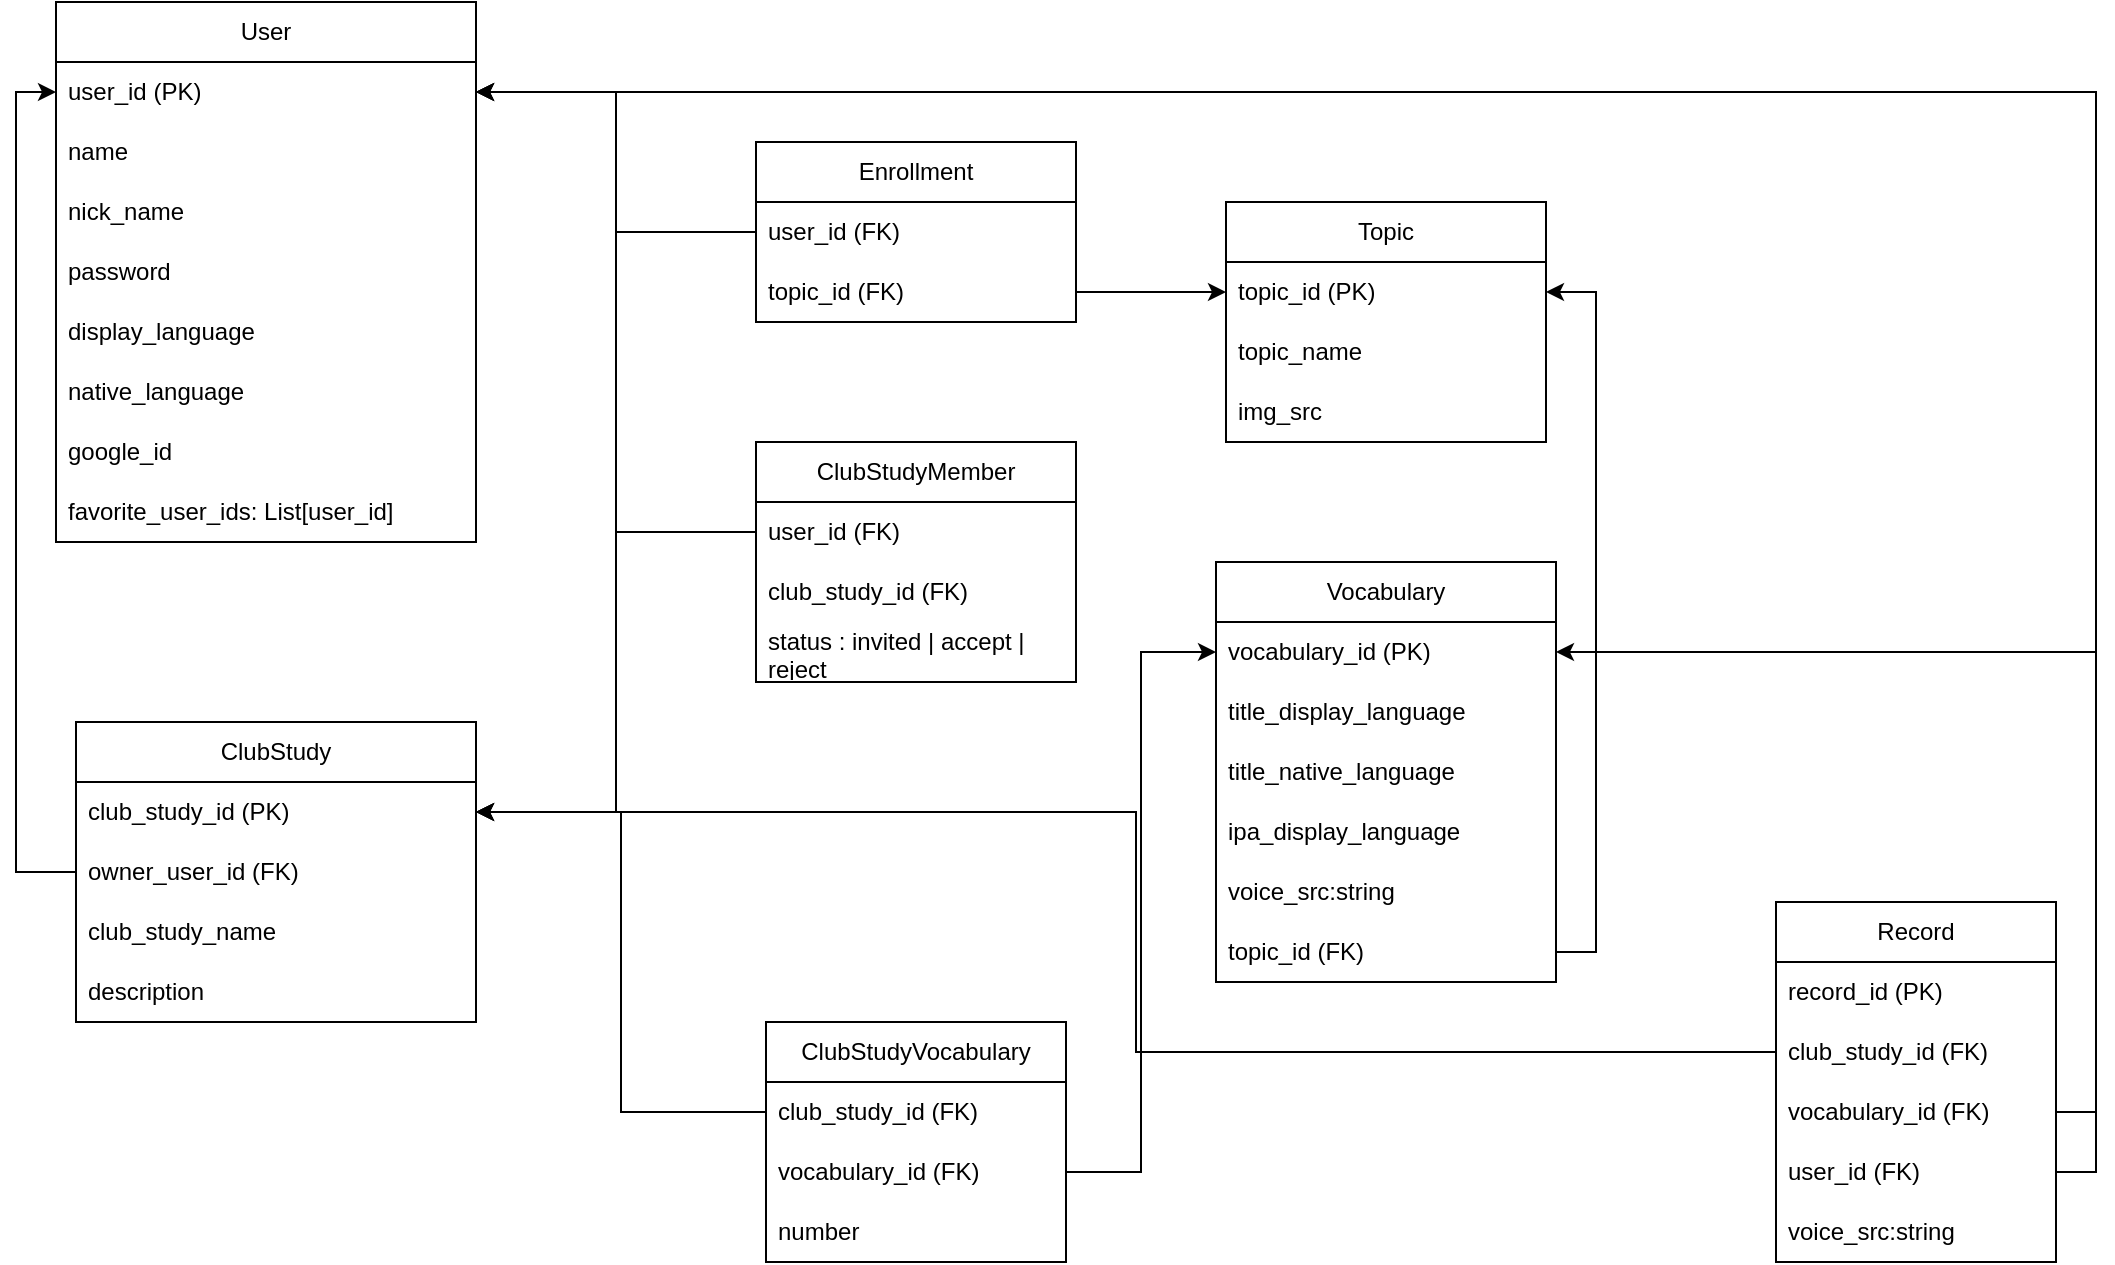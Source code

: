 <mxfile>
    <diagram name="Page-1" id="pIwFi4DEmgJ2Dz0jESEC">
        <mxGraphModel dx="1221" dy="1974" grid="1" gridSize="10" guides="1" tooltips="1" connect="1" arrows="0" fold="1" page="1" pageScale="1" pageWidth="850" pageHeight="1100" math="0" shadow="0">
            <root>
                <mxCell id="0"/>
                <mxCell id="1" parent="0"/>
                <mxCell id="Hejakxr9moi0r46bq7eR-187" value="User&lt;br&gt;" style="swimlane;fontStyle=0;childLayout=stackLayout;horizontal=1;startSize=30;horizontalStack=0;resizeParent=1;resizeParentMax=0;resizeLast=0;collapsible=1;marginBottom=0;whiteSpace=wrap;html=1;" vertex="1" parent="1">
                    <mxGeometry x="820" y="-940" width="210" height="270" as="geometry"/>
                </mxCell>
                <mxCell id="Hejakxr9moi0r46bq7eR-188" value="user_id (PK)" style="text;strokeColor=none;fillColor=none;align=left;verticalAlign=middle;spacingLeft=4;spacingRight=4;overflow=hidden;points=[[0,0.5],[1,0.5]];portConstraint=eastwest;rotatable=0;whiteSpace=wrap;html=1;fontStyle=0" vertex="1" parent="Hejakxr9moi0r46bq7eR-187">
                    <mxGeometry y="30" width="210" height="30" as="geometry"/>
                </mxCell>
                <mxCell id="Hejakxr9moi0r46bq7eR-189" value="name" style="text;strokeColor=none;fillColor=none;align=left;verticalAlign=middle;spacingLeft=4;spacingRight=4;overflow=hidden;points=[[0,0.5],[1,0.5]];portConstraint=eastwest;rotatable=0;whiteSpace=wrap;html=1;" vertex="1" parent="Hejakxr9moi0r46bq7eR-187">
                    <mxGeometry y="60" width="210" height="30" as="geometry"/>
                </mxCell>
                <mxCell id="Hejakxr9moi0r46bq7eR-190" value="nick_name" style="text;strokeColor=none;fillColor=none;align=left;verticalAlign=middle;spacingLeft=4;spacingRight=4;overflow=hidden;points=[[0,0.5],[1,0.5]];portConstraint=eastwest;rotatable=0;whiteSpace=wrap;html=1;" vertex="1" parent="Hejakxr9moi0r46bq7eR-187">
                    <mxGeometry y="90" width="210" height="30" as="geometry"/>
                </mxCell>
                <mxCell id="Hejakxr9moi0r46bq7eR-191" value="password" style="text;strokeColor=none;fillColor=none;align=left;verticalAlign=middle;spacingLeft=4;spacingRight=4;overflow=hidden;points=[[0,0.5],[1,0.5]];portConstraint=eastwest;rotatable=0;whiteSpace=wrap;html=1;" vertex="1" parent="Hejakxr9moi0r46bq7eR-187">
                    <mxGeometry y="120" width="210" height="30" as="geometry"/>
                </mxCell>
                <mxCell id="Hejakxr9moi0r46bq7eR-192" value="display_language" style="text;strokeColor=none;fillColor=none;align=left;verticalAlign=middle;spacingLeft=4;spacingRight=4;overflow=hidden;points=[[0,0.5],[1,0.5]];portConstraint=eastwest;rotatable=0;whiteSpace=wrap;html=1;" vertex="1" parent="Hejakxr9moi0r46bq7eR-187">
                    <mxGeometry y="150" width="210" height="30" as="geometry"/>
                </mxCell>
                <mxCell id="Hejakxr9moi0r46bq7eR-193" value="native_language" style="text;strokeColor=none;fillColor=none;align=left;verticalAlign=middle;spacingLeft=4;spacingRight=4;overflow=hidden;points=[[0,0.5],[1,0.5]];portConstraint=eastwest;rotatable=0;whiteSpace=wrap;html=1;" vertex="1" parent="Hejakxr9moi0r46bq7eR-187">
                    <mxGeometry y="180" width="210" height="30" as="geometry"/>
                </mxCell>
                <mxCell id="Hejakxr9moi0r46bq7eR-194" value="google_id" style="text;strokeColor=none;fillColor=none;align=left;verticalAlign=middle;spacingLeft=4;spacingRight=4;overflow=hidden;points=[[0,0.5],[1,0.5]];portConstraint=eastwest;rotatable=0;whiteSpace=wrap;html=1;" vertex="1" parent="Hejakxr9moi0r46bq7eR-187">
                    <mxGeometry y="210" width="210" height="30" as="geometry"/>
                </mxCell>
                <mxCell id="Hejakxr9moi0r46bq7eR-195" value="favorite_user_ids: List[user_id]" style="text;strokeColor=none;fillColor=none;align=left;verticalAlign=middle;spacingLeft=4;spacingRight=4;overflow=hidden;points=[[0,0.5],[1,0.5]];portConstraint=eastwest;rotatable=0;whiteSpace=wrap;html=1;" vertex="1" parent="Hejakxr9moi0r46bq7eR-187">
                    <mxGeometry y="240" width="210" height="30" as="geometry"/>
                </mxCell>
                <mxCell id="Hejakxr9moi0r46bq7eR-196" value="Topic" style="swimlane;fontStyle=0;childLayout=stackLayout;horizontal=1;startSize=30;horizontalStack=0;resizeParent=1;resizeParentMax=0;resizeLast=0;collapsible=1;marginBottom=0;whiteSpace=wrap;html=1;" vertex="1" parent="1">
                    <mxGeometry x="1405" y="-840" width="160" height="120" as="geometry"/>
                </mxCell>
                <mxCell id="Hejakxr9moi0r46bq7eR-197" value="topic_id (PK)" style="text;strokeColor=none;fillColor=none;align=left;verticalAlign=middle;spacingLeft=4;spacingRight=4;overflow=hidden;points=[[0,0.5],[1,0.5]];portConstraint=eastwest;rotatable=0;whiteSpace=wrap;html=1;" vertex="1" parent="Hejakxr9moi0r46bq7eR-196">
                    <mxGeometry y="30" width="160" height="30" as="geometry"/>
                </mxCell>
                <mxCell id="Hejakxr9moi0r46bq7eR-198" value="topic_name" style="text;strokeColor=none;fillColor=none;align=left;verticalAlign=middle;spacingLeft=4;spacingRight=4;overflow=hidden;points=[[0,0.5],[1,0.5]];portConstraint=eastwest;rotatable=0;whiteSpace=wrap;html=1;" vertex="1" parent="Hejakxr9moi0r46bq7eR-196">
                    <mxGeometry y="60" width="160" height="30" as="geometry"/>
                </mxCell>
                <mxCell id="Hejakxr9moi0r46bq7eR-199" value="img_src" style="text;strokeColor=none;fillColor=none;align=left;verticalAlign=middle;spacingLeft=4;spacingRight=4;overflow=hidden;points=[[0,0.5],[1,0.5]];portConstraint=eastwest;rotatable=0;whiteSpace=wrap;html=1;" vertex="1" parent="Hejakxr9moi0r46bq7eR-196">
                    <mxGeometry y="90" width="160" height="30" as="geometry"/>
                </mxCell>
                <mxCell id="Hejakxr9moi0r46bq7eR-200" value="Vocabulary" style="swimlane;fontStyle=0;childLayout=stackLayout;horizontal=1;startSize=30;horizontalStack=0;resizeParent=1;resizeParentMax=0;resizeLast=0;collapsible=1;marginBottom=0;whiteSpace=wrap;html=1;" vertex="1" parent="1">
                    <mxGeometry x="1400" y="-660" width="170" height="210" as="geometry"/>
                </mxCell>
                <mxCell id="Hejakxr9moi0r46bq7eR-201" value="vocabulary_id&amp;nbsp;(PK)" style="text;strokeColor=none;fillColor=none;align=left;verticalAlign=middle;spacingLeft=4;spacingRight=4;overflow=hidden;points=[[0,0.5],[1,0.5]];portConstraint=eastwest;rotatable=0;whiteSpace=wrap;html=1;" vertex="1" parent="Hejakxr9moi0r46bq7eR-200">
                    <mxGeometry y="30" width="170" height="30" as="geometry"/>
                </mxCell>
                <mxCell id="Hejakxr9moi0r46bq7eR-202" value="title_display_language" style="text;strokeColor=none;fillColor=none;align=left;verticalAlign=middle;spacingLeft=4;spacingRight=4;overflow=hidden;points=[[0,0.5],[1,0.5]];portConstraint=eastwest;rotatable=0;whiteSpace=wrap;html=1;" vertex="1" parent="Hejakxr9moi0r46bq7eR-200">
                    <mxGeometry y="60" width="170" height="30" as="geometry"/>
                </mxCell>
                <mxCell id="Hejakxr9moi0r46bq7eR-203" value="title_native_language" style="text;strokeColor=none;fillColor=none;align=left;verticalAlign=middle;spacingLeft=4;spacingRight=4;overflow=hidden;points=[[0,0.5],[1,0.5]];portConstraint=eastwest;rotatable=0;whiteSpace=wrap;html=1;" vertex="1" parent="Hejakxr9moi0r46bq7eR-200">
                    <mxGeometry y="90" width="170" height="30" as="geometry"/>
                </mxCell>
                <mxCell id="Hejakxr9moi0r46bq7eR-204" value="ipa_display_language" style="text;strokeColor=none;fillColor=none;align=left;verticalAlign=middle;spacingLeft=4;spacingRight=4;overflow=hidden;points=[[0,0.5],[1,0.5]];portConstraint=eastwest;rotatable=0;whiteSpace=wrap;html=1;" vertex="1" parent="Hejakxr9moi0r46bq7eR-200">
                    <mxGeometry y="120" width="170" height="30" as="geometry"/>
                </mxCell>
                <mxCell id="Hejakxr9moi0r46bq7eR-205" value="voice_src:string" style="text;strokeColor=none;fillColor=none;align=left;verticalAlign=middle;spacingLeft=4;spacingRight=4;overflow=hidden;points=[[0,0.5],[1,0.5]];portConstraint=eastwest;rotatable=0;whiteSpace=wrap;html=1;" vertex="1" parent="Hejakxr9moi0r46bq7eR-200">
                    <mxGeometry y="150" width="170" height="30" as="geometry"/>
                </mxCell>
                <mxCell id="Hejakxr9moi0r46bq7eR-206" value="topic_id (FK)" style="text;strokeColor=none;fillColor=none;align=left;verticalAlign=middle;spacingLeft=4;spacingRight=4;overflow=hidden;points=[[0,0.5],[1,0.5]];portConstraint=eastwest;rotatable=0;whiteSpace=wrap;html=1;" vertex="1" parent="Hejakxr9moi0r46bq7eR-200">
                    <mxGeometry y="180" width="170" height="30" as="geometry"/>
                </mxCell>
                <mxCell id="Hejakxr9moi0r46bq7eR-207" value="Enrollment" style="swimlane;fontStyle=0;childLayout=stackLayout;horizontal=1;startSize=30;horizontalStack=0;resizeParent=1;resizeParentMax=0;resizeLast=0;collapsible=1;marginBottom=0;whiteSpace=wrap;html=1;" vertex="1" parent="1">
                    <mxGeometry x="1170" y="-870" width="160" height="90" as="geometry"/>
                </mxCell>
                <mxCell id="Hejakxr9moi0r46bq7eR-208" value="user_id (FK)" style="text;strokeColor=none;fillColor=none;align=left;verticalAlign=middle;spacingLeft=4;spacingRight=4;overflow=hidden;points=[[0,0.5],[1,0.5]];portConstraint=eastwest;rotatable=0;whiteSpace=wrap;html=1;" vertex="1" parent="Hejakxr9moi0r46bq7eR-207">
                    <mxGeometry y="30" width="160" height="30" as="geometry"/>
                </mxCell>
                <mxCell id="Hejakxr9moi0r46bq7eR-209" value="topic_id&amp;nbsp;(FK)" style="text;strokeColor=none;fillColor=none;align=left;verticalAlign=middle;spacingLeft=4;spacingRight=4;overflow=hidden;points=[[0,0.5],[1,0.5]];portConstraint=eastwest;rotatable=0;whiteSpace=wrap;html=1;" vertex="1" parent="Hejakxr9moi0r46bq7eR-207">
                    <mxGeometry y="60" width="160" height="30" as="geometry"/>
                </mxCell>
                <mxCell id="Hejakxr9moi0r46bq7eR-210" value="ClubStudy" style="swimlane;fontStyle=0;childLayout=stackLayout;horizontal=1;startSize=30;horizontalStack=0;resizeParent=1;resizeParentMax=0;resizeLast=0;collapsible=1;marginBottom=0;whiteSpace=wrap;html=1;" vertex="1" parent="1">
                    <mxGeometry x="830" y="-580" width="200" height="150" as="geometry"/>
                </mxCell>
                <mxCell id="Hejakxr9moi0r46bq7eR-211" value="club_study_id&amp;nbsp;(PK)" style="text;strokeColor=none;fillColor=none;align=left;verticalAlign=middle;spacingLeft=4;spacingRight=4;overflow=hidden;points=[[0,0.5],[1,0.5]];portConstraint=eastwest;rotatable=0;whiteSpace=wrap;html=1;" vertex="1" parent="Hejakxr9moi0r46bq7eR-210">
                    <mxGeometry y="30" width="200" height="30" as="geometry"/>
                </mxCell>
                <mxCell id="Hejakxr9moi0r46bq7eR-212" value="owner_user_id (FK)" style="text;strokeColor=none;fillColor=none;align=left;verticalAlign=middle;spacingLeft=4;spacingRight=4;overflow=hidden;points=[[0,0.5],[1,0.5]];portConstraint=eastwest;rotatable=0;whiteSpace=wrap;html=1;" vertex="1" parent="Hejakxr9moi0r46bq7eR-210">
                    <mxGeometry y="60" width="200" height="30" as="geometry"/>
                </mxCell>
                <mxCell id="Hejakxr9moi0r46bq7eR-213" value="club_study_name" style="text;strokeColor=none;fillColor=none;align=left;verticalAlign=middle;spacingLeft=4;spacingRight=4;overflow=hidden;points=[[0,0.5],[1,0.5]];portConstraint=eastwest;rotatable=0;whiteSpace=wrap;html=1;" vertex="1" parent="Hejakxr9moi0r46bq7eR-210">
                    <mxGeometry y="90" width="200" height="30" as="geometry"/>
                </mxCell>
                <mxCell id="Hejakxr9moi0r46bq7eR-214" value="description" style="text;strokeColor=none;fillColor=none;align=left;verticalAlign=middle;spacingLeft=4;spacingRight=4;overflow=hidden;points=[[0,0.5],[1,0.5]];portConstraint=eastwest;rotatable=0;whiteSpace=wrap;html=1;" vertex="1" parent="Hejakxr9moi0r46bq7eR-210">
                    <mxGeometry y="120" width="200" height="30" as="geometry"/>
                </mxCell>
                <mxCell id="Hejakxr9moi0r46bq7eR-215" style="edgeStyle=orthogonalEdgeStyle;rounded=0;orthogonalLoop=1;jettySize=auto;html=1;exitX=0;exitY=0.5;exitDx=0;exitDy=0;entryX=0;entryY=0.5;entryDx=0;entryDy=0;" edge="1" parent="1" source="Hejakxr9moi0r46bq7eR-212" target="Hejakxr9moi0r46bq7eR-188">
                    <mxGeometry relative="1" as="geometry"/>
                </mxCell>
                <mxCell id="Hejakxr9moi0r46bq7eR-216" value="ClubStudyMember" style="swimlane;fontStyle=0;childLayout=stackLayout;horizontal=1;startSize=30;horizontalStack=0;resizeParent=1;resizeParentMax=0;resizeLast=0;collapsible=1;marginBottom=0;whiteSpace=wrap;html=1;" vertex="1" parent="1">
                    <mxGeometry x="1170" y="-720" width="160" height="120" as="geometry"/>
                </mxCell>
                <mxCell id="Hejakxr9moi0r46bq7eR-217" value="user_id (FK)" style="text;strokeColor=none;fillColor=none;align=left;verticalAlign=middle;spacingLeft=4;spacingRight=4;overflow=hidden;points=[[0,0.5],[1,0.5]];portConstraint=eastwest;rotatable=0;whiteSpace=wrap;html=1;" vertex="1" parent="Hejakxr9moi0r46bq7eR-216">
                    <mxGeometry y="30" width="160" height="30" as="geometry"/>
                </mxCell>
                <mxCell id="Hejakxr9moi0r46bq7eR-218" value="club_study_id (FK)" style="text;strokeColor=none;fillColor=none;align=left;verticalAlign=middle;spacingLeft=4;spacingRight=4;overflow=hidden;points=[[0,0.5],[1,0.5]];portConstraint=eastwest;rotatable=0;whiteSpace=wrap;html=1;" vertex="1" parent="Hejakxr9moi0r46bq7eR-216">
                    <mxGeometry y="60" width="160" height="30" as="geometry"/>
                </mxCell>
                <mxCell id="Hejakxr9moi0r46bq7eR-219" value="status : invited | accept | reject" style="text;strokeColor=none;fillColor=none;align=left;verticalAlign=middle;spacingLeft=4;spacingRight=4;overflow=hidden;points=[[0,0.5],[1,0.5]];portConstraint=eastwest;rotatable=0;whiteSpace=wrap;html=1;" vertex="1" parent="Hejakxr9moi0r46bq7eR-216">
                    <mxGeometry y="90" width="160" height="30" as="geometry"/>
                </mxCell>
                <mxCell id="Hejakxr9moi0r46bq7eR-220" value="ClubStudyVocabulary" style="swimlane;fontStyle=0;childLayout=stackLayout;horizontal=1;startSize=30;horizontalStack=0;resizeParent=1;resizeParentMax=0;resizeLast=0;collapsible=1;marginBottom=0;whiteSpace=wrap;html=1;" vertex="1" parent="1">
                    <mxGeometry x="1175" y="-430" width="150" height="120" as="geometry"/>
                </mxCell>
                <mxCell id="Hejakxr9moi0r46bq7eR-221" value="club_study_id (FK)" style="text;strokeColor=none;fillColor=none;align=left;verticalAlign=middle;spacingLeft=4;spacingRight=4;overflow=hidden;points=[[0,0.5],[1,0.5]];portConstraint=eastwest;rotatable=0;whiteSpace=wrap;html=1;" vertex="1" parent="Hejakxr9moi0r46bq7eR-220">
                    <mxGeometry y="30" width="150" height="30" as="geometry"/>
                </mxCell>
                <mxCell id="Hejakxr9moi0r46bq7eR-222" value="vocabulary_id (FK)" style="text;strokeColor=none;fillColor=none;align=left;verticalAlign=middle;spacingLeft=4;spacingRight=4;overflow=hidden;points=[[0,0.5],[1,0.5]];portConstraint=eastwest;rotatable=0;whiteSpace=wrap;html=1;" vertex="1" parent="Hejakxr9moi0r46bq7eR-220">
                    <mxGeometry y="60" width="150" height="30" as="geometry"/>
                </mxCell>
                <mxCell id="Hejakxr9moi0r46bq7eR-223" value="number" style="text;strokeColor=none;fillColor=none;align=left;verticalAlign=middle;spacingLeft=4;spacingRight=4;overflow=hidden;points=[[0,0.5],[1,0.5]];portConstraint=eastwest;rotatable=0;whiteSpace=wrap;html=1;" vertex="1" parent="Hejakxr9moi0r46bq7eR-220">
                    <mxGeometry y="90" width="150" height="30" as="geometry"/>
                </mxCell>
                <mxCell id="Hejakxr9moi0r46bq7eR-224" style="edgeStyle=orthogonalEdgeStyle;rounded=0;orthogonalLoop=1;jettySize=auto;html=1;exitX=0;exitY=0.5;exitDx=0;exitDy=0;" edge="1" parent="1" source="Hejakxr9moi0r46bq7eR-218" target="Hejakxr9moi0r46bq7eR-211">
                    <mxGeometry relative="1" as="geometry">
                        <Array as="points">
                            <mxPoint x="1100" y="-675"/>
                            <mxPoint x="1100" y="-535"/>
                        </Array>
                    </mxGeometry>
                </mxCell>
                <mxCell id="Hejakxr9moi0r46bq7eR-225" style="edgeStyle=orthogonalEdgeStyle;rounded=0;orthogonalLoop=1;jettySize=auto;html=1;exitX=1;exitY=0.5;exitDx=0;exitDy=0;" edge="1" parent="1" source="Hejakxr9moi0r46bq7eR-209" target="Hejakxr9moi0r46bq7eR-197">
                    <mxGeometry relative="1" as="geometry"/>
                </mxCell>
                <mxCell id="Hejakxr9moi0r46bq7eR-226" style="edgeStyle=orthogonalEdgeStyle;rounded=0;orthogonalLoop=1;jettySize=auto;html=1;exitX=0;exitY=0.5;exitDx=0;exitDy=0;" edge="1" parent="1" source="Hejakxr9moi0r46bq7eR-208" target="Hejakxr9moi0r46bq7eR-188">
                    <mxGeometry relative="1" as="geometry"/>
                </mxCell>
                <mxCell id="Hejakxr9moi0r46bq7eR-227" style="edgeStyle=orthogonalEdgeStyle;rounded=0;orthogonalLoop=1;jettySize=auto;html=1;exitX=0;exitY=0.5;exitDx=0;exitDy=0;" edge="1" parent="1" source="Hejakxr9moi0r46bq7eR-217" target="Hejakxr9moi0r46bq7eR-188">
                    <mxGeometry relative="1" as="geometry"/>
                </mxCell>
                <mxCell id="Hejakxr9moi0r46bq7eR-228" style="edgeStyle=orthogonalEdgeStyle;rounded=0;orthogonalLoop=1;jettySize=auto;html=1;exitX=0;exitY=0.5;exitDx=0;exitDy=0;" edge="1" parent="1" source="Hejakxr9moi0r46bq7eR-221" target="Hejakxr9moi0r46bq7eR-211">
                    <mxGeometry relative="1" as="geometry"/>
                </mxCell>
                <mxCell id="Hejakxr9moi0r46bq7eR-231" value="Record" style="swimlane;fontStyle=0;childLayout=stackLayout;horizontal=1;startSize=30;horizontalStack=0;resizeParent=1;resizeParentMax=0;resizeLast=0;collapsible=1;marginBottom=0;whiteSpace=wrap;html=1;" vertex="1" parent="1">
                    <mxGeometry x="1680" y="-490" width="140" height="180" as="geometry"/>
                </mxCell>
                <mxCell id="Hejakxr9moi0r46bq7eR-232" value="record_id (PK)" style="text;strokeColor=none;fillColor=none;align=left;verticalAlign=middle;spacingLeft=4;spacingRight=4;overflow=hidden;points=[[0,0.5],[1,0.5]];portConstraint=eastwest;rotatable=0;whiteSpace=wrap;html=1;" vertex="1" parent="Hejakxr9moi0r46bq7eR-231">
                    <mxGeometry y="30" width="140" height="30" as="geometry"/>
                </mxCell>
                <mxCell id="Hejakxr9moi0r46bq7eR-233" value="club_study_id (FK)" style="text;strokeColor=none;fillColor=none;align=left;verticalAlign=middle;spacingLeft=4;spacingRight=4;overflow=hidden;points=[[0,0.5],[1,0.5]];portConstraint=eastwest;rotatable=0;whiteSpace=wrap;html=1;" vertex="1" parent="Hejakxr9moi0r46bq7eR-231">
                    <mxGeometry y="60" width="140" height="30" as="geometry"/>
                </mxCell>
                <mxCell id="Hejakxr9moi0r46bq7eR-234" value="vocabulary_id&amp;nbsp;(FK)" style="text;strokeColor=none;fillColor=none;align=left;verticalAlign=middle;spacingLeft=4;spacingRight=4;overflow=hidden;points=[[0,0.5],[1,0.5]];portConstraint=eastwest;rotatable=0;whiteSpace=wrap;html=1;" vertex="1" parent="Hejakxr9moi0r46bq7eR-231">
                    <mxGeometry y="90" width="140" height="30" as="geometry"/>
                </mxCell>
                <mxCell id="Hejakxr9moi0r46bq7eR-235" value="user_id (FK)" style="text;strokeColor=none;fillColor=none;align=left;verticalAlign=middle;spacingLeft=4;spacingRight=4;overflow=hidden;points=[[0,0.5],[1,0.5]];portConstraint=eastwest;rotatable=0;whiteSpace=wrap;html=1;" vertex="1" parent="Hejakxr9moi0r46bq7eR-231">
                    <mxGeometry y="120" width="140" height="30" as="geometry"/>
                </mxCell>
                <mxCell id="Hejakxr9moi0r46bq7eR-236" value="voice_src:string" style="text;strokeColor=none;fillColor=none;align=left;verticalAlign=middle;spacingLeft=4;spacingRight=4;overflow=hidden;points=[[0,0.5],[1,0.5]];portConstraint=eastwest;rotatable=0;whiteSpace=wrap;html=1;" vertex="1" parent="Hejakxr9moi0r46bq7eR-231">
                    <mxGeometry y="150" width="140" height="30" as="geometry"/>
                </mxCell>
                <mxCell id="Hejakxr9moi0r46bq7eR-238" style="edgeStyle=orthogonalEdgeStyle;shape=connector;rounded=0;orthogonalLoop=1;jettySize=auto;html=1;exitX=1;exitY=0.5;exitDx=0;exitDy=0;labelBackgroundColor=default;strokeColor=default;align=center;verticalAlign=middle;fontFamily=Helvetica;fontSize=11;fontColor=default;endArrow=classic;" edge="1" parent="1" source="Hejakxr9moi0r46bq7eR-234" target="Hejakxr9moi0r46bq7eR-201">
                    <mxGeometry relative="1" as="geometry"/>
                </mxCell>
                <mxCell id="Hejakxr9moi0r46bq7eR-239" style="edgeStyle=orthogonalEdgeStyle;shape=connector;rounded=0;orthogonalLoop=1;jettySize=auto;html=1;exitX=1;exitY=0.5;exitDx=0;exitDy=0;entryX=1;entryY=0.5;entryDx=0;entryDy=0;labelBackgroundColor=default;strokeColor=default;align=center;verticalAlign=middle;fontFamily=Helvetica;fontSize=11;fontColor=default;endArrow=classic;" edge="1" parent="1" source="Hejakxr9moi0r46bq7eR-235" target="Hejakxr9moi0r46bq7eR-188">
                    <mxGeometry relative="1" as="geometry"/>
                </mxCell>
                <mxCell id="Hejakxr9moi0r46bq7eR-241" style="edgeStyle=orthogonalEdgeStyle;shape=connector;rounded=0;orthogonalLoop=1;jettySize=auto;html=1;exitX=1;exitY=0.5;exitDx=0;exitDy=0;entryX=1;entryY=0.5;entryDx=0;entryDy=0;labelBackgroundColor=default;strokeColor=default;align=center;verticalAlign=middle;fontFamily=Helvetica;fontSize=11;fontColor=default;endArrow=classic;" edge="1" parent="1" source="Hejakxr9moi0r46bq7eR-206" target="Hejakxr9moi0r46bq7eR-197">
                    <mxGeometry relative="1" as="geometry"/>
                </mxCell>
                <mxCell id="Hejakxr9moi0r46bq7eR-242" style="edgeStyle=orthogonalEdgeStyle;shape=connector;rounded=0;orthogonalLoop=1;jettySize=auto;html=1;exitX=1;exitY=0.5;exitDx=0;exitDy=0;labelBackgroundColor=default;strokeColor=default;align=center;verticalAlign=middle;fontFamily=Helvetica;fontSize=11;fontColor=default;endArrow=classic;" edge="1" parent="1" source="Hejakxr9moi0r46bq7eR-222" target="Hejakxr9moi0r46bq7eR-201">
                    <mxGeometry relative="1" as="geometry"/>
                </mxCell>
                <mxCell id="Hejakxr9moi0r46bq7eR-244" style="edgeStyle=orthogonalEdgeStyle;shape=connector;rounded=0;orthogonalLoop=1;jettySize=auto;html=1;exitX=0;exitY=0.5;exitDx=0;exitDy=0;labelBackgroundColor=default;strokeColor=default;align=center;verticalAlign=middle;fontFamily=Helvetica;fontSize=11;fontColor=default;endArrow=classic;" edge="1" parent="1" source="Hejakxr9moi0r46bq7eR-233" target="Hejakxr9moi0r46bq7eR-211">
                    <mxGeometry relative="1" as="geometry">
                        <Array as="points">
                            <mxPoint x="1360" y="-415"/>
                            <mxPoint x="1360" y="-535"/>
                        </Array>
                    </mxGeometry>
                </mxCell>
            </root>
        </mxGraphModel>
    </diagram>
</mxfile>
